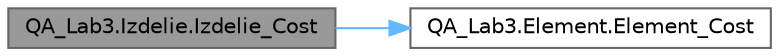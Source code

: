 digraph "QA_Lab3.Izdelie.Izdelie_Cost"
{
 // LATEX_PDF_SIZE
  bgcolor="transparent";
  edge [fontname=Helvetica,fontsize=10,labelfontname=Helvetica,labelfontsize=10];
  node [fontname=Helvetica,fontsize=10,shape=box,height=0.2,width=0.4];
  rankdir="LR";
  Node1 [id="Node000001",label="QA_Lab3.Izdelie.Izdelie_Cost",height=0.2,width=0.4,color="gray40", fillcolor="grey60", style="filled", fontcolor="black",tooltip="Метод посчёта стоимости изделия."];
  Node1 -> Node2 [id="edge1_Node000001_Node000002",color="steelblue1",style="solid",tooltip=" "];
  Node2 [id="Node000002",label="QA_Lab3.Element.Element_Cost",height=0.2,width=0.4,color="grey40", fillcolor="white", style="filled",URL="$class_q_a___lab3_1_1_element_a30d7080854e8f225fe8a09e7a68d3bdb.html#a30d7080854e8f225fe8a09e7a68d3bdb",tooltip="Метод вычисления стоимости элемента"];
}
